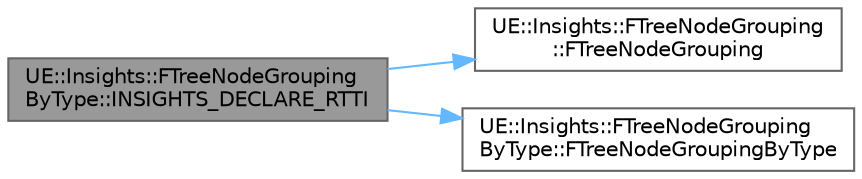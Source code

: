digraph "UE::Insights::FTreeNodeGroupingByType::INSIGHTS_DECLARE_RTTI"
{
 // INTERACTIVE_SVG=YES
 // LATEX_PDF_SIZE
  bgcolor="transparent";
  edge [fontname=Helvetica,fontsize=10,labelfontname=Helvetica,labelfontsize=10];
  node [fontname=Helvetica,fontsize=10,shape=box,height=0.2,width=0.4];
  rankdir="LR";
  Node1 [id="Node000001",label="UE::Insights::FTreeNodeGrouping\lByType::INSIGHTS_DECLARE_RTTI",height=0.2,width=0.4,color="gray40", fillcolor="grey60", style="filled", fontcolor="black",tooltip=" "];
  Node1 -> Node2 [id="edge1_Node000001_Node000002",color="steelblue1",style="solid",tooltip=" "];
  Node2 [id="Node000002",label="UE::Insights::FTreeNodeGrouping\l::FTreeNodeGrouping",height=0.2,width=0.4,color="grey40", fillcolor="white", style="filled",URL="$d8/daa/classUE_1_1Insights_1_1FTreeNodeGrouping.html#a9b0a9171f521418dff60c0956af86d5b",tooltip=" "];
  Node1 -> Node3 [id="edge2_Node000001_Node000003",color="steelblue1",style="solid",tooltip=" "];
  Node3 [id="Node000003",label="UE::Insights::FTreeNodeGrouping\lByType::FTreeNodeGroupingByType",height=0.2,width=0.4,color="grey40", fillcolor="white", style="filled",URL="$dc/d9a/classUE_1_1Insights_1_1FTreeNodeGroupingByType.html#a8d23293007aa09cc7715dd9ba5199d4a",tooltip=" "];
}
